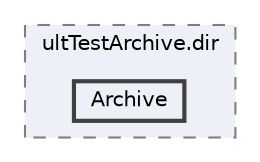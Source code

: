digraph "linuxbuild/src/CMakeFiles/ultTestArchive.dir/Archive"
{
 // LATEX_PDF_SIZE
  bgcolor="transparent";
  edge [fontname=Helvetica,fontsize=10,labelfontname=Helvetica,labelfontsize=10];
  node [fontname=Helvetica,fontsize=10,shape=box,height=0.2,width=0.4];
  compound=true
  subgraph clusterdir_5f4a1b3902e2cb3eae8c1bb26d0789ed {
    graph [ bgcolor="#edf0f7", pencolor="grey50", label="ultTestArchive.dir", fontname=Helvetica,fontsize=10 style="filled,dashed", URL="dir_5f4a1b3902e2cb3eae8c1bb26d0789ed.html",tooltip=""]
  dir_10c9f7c2b81badd5e2db2d58341a57fe [label="Archive", fillcolor="#edf0f7", color="grey25", style="filled,bold", URL="dir_10c9f7c2b81badd5e2db2d58341a57fe.html",tooltip=""];
  }
}
